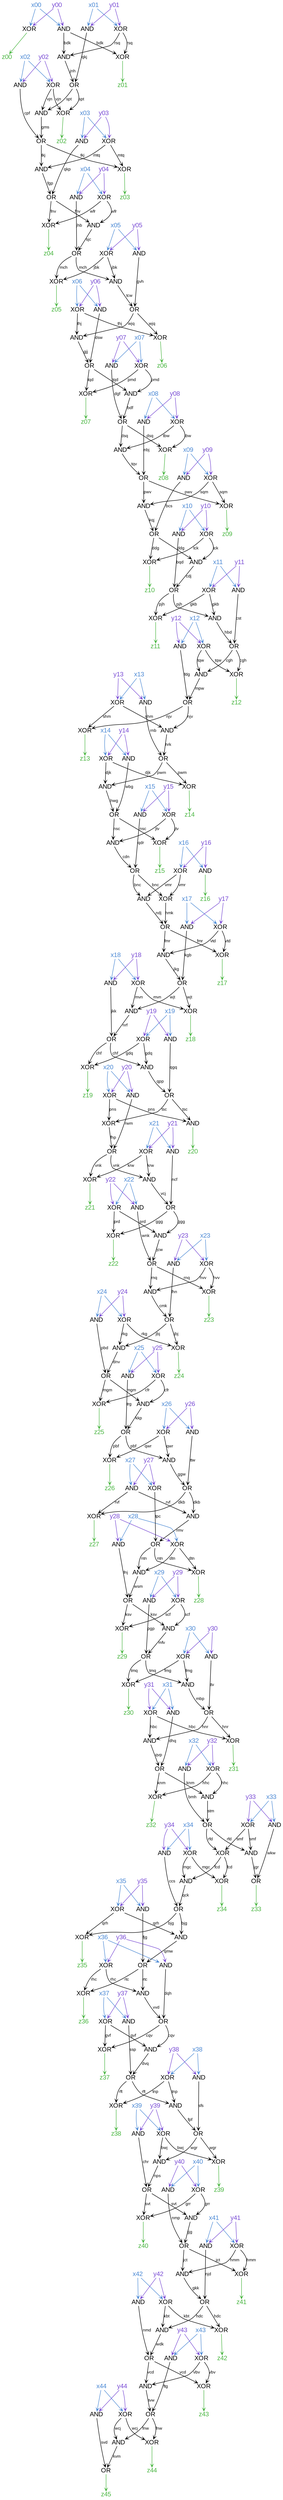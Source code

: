 digraph {
  edge [fontname=Arial fontsize=9 arrowhead=vee arrowsize=0.6]
  node [fontname=Arial shape=plain]
  222 [label=x00 fontcolor="#4A88D4" color="#4A88D4"]
  223 [label=x01 fontcolor="#4A88D4" color="#4A88D4"]
  224 [label=x02 fontcolor="#4A88D4" color="#4A88D4"]
  225 [label=x03 fontcolor="#4A88D4" color="#4A88D4"]
  226 [label=x04 fontcolor="#4A88D4" color="#4A88D4"]
  227 [label=x05 fontcolor="#4A88D4" color="#4A88D4"]
  228 [label=x06 fontcolor="#4A88D4" color="#4A88D4"]
  229 [label=x07 fontcolor="#4A88D4" color="#4A88D4"]
  230 [label=x08 fontcolor="#4A88D4" color="#4A88D4"]
  231 [label=x09 fontcolor="#4A88D4" color="#4A88D4"]
  232 [label=x10 fontcolor="#4A88D4" color="#4A88D4"]
  233 [label=x11 fontcolor="#4A88D4" color="#4A88D4"]
  234 [label=x12 fontcolor="#4A88D4" color="#4A88D4"]
  235 [label=x13 fontcolor="#4A88D4" color="#4A88D4"]
  236 [label=x14 fontcolor="#4A88D4" color="#4A88D4"]
  237 [label=x15 fontcolor="#4A88D4" color="#4A88D4"]
  238 [label=x16 fontcolor="#4A88D4" color="#4A88D4"]
  239 [label=x17 fontcolor="#4A88D4" color="#4A88D4"]
  240 [label=x18 fontcolor="#4A88D4" color="#4A88D4"]
  241 [label=x19 fontcolor="#4A88D4" color="#4A88D4"]
  242 [label=x20 fontcolor="#4A88D4" color="#4A88D4"]
  243 [label=x21 fontcolor="#4A88D4" color="#4A88D4"]
  244 [label=x22 fontcolor="#4A88D4" color="#4A88D4"]
  245 [label=x23 fontcolor="#4A88D4" color="#4A88D4"]
  246 [label=x24 fontcolor="#4A88D4" color="#4A88D4"]
  247 [label=x25 fontcolor="#4A88D4" color="#4A88D4"]
  248 [label=x26 fontcolor="#4A88D4" color="#4A88D4"]
  249 [label=x27 fontcolor="#4A88D4" color="#4A88D4"]
  250 [label=x28 fontcolor="#4A88D4" color="#4A88D4"]
  251 [label=x29 fontcolor="#4A88D4" color="#4A88D4"]
  252 [label=x30 fontcolor="#4A88D4" color="#4A88D4"]
  253 [label=x31 fontcolor="#4A88D4" color="#4A88D4"]
  254 [label=x32 fontcolor="#4A88D4" color="#4A88D4"]
  255 [label=x33 fontcolor="#4A88D4" color="#4A88D4"]
  256 [label=x34 fontcolor="#4A88D4" color="#4A88D4"]
  257 [label=x35 fontcolor="#4A88D4" color="#4A88D4"]
  258 [label=x36 fontcolor="#4A88D4" color="#4A88D4"]
  259 [label=x37 fontcolor="#4A88D4" color="#4A88D4"]
  260 [label=x38 fontcolor="#4A88D4" color="#4A88D4"]
  261 [label=x39 fontcolor="#4A88D4" color="#4A88D4"]
  262 [label=x40 fontcolor="#4A88D4" color="#4A88D4"]
  263 [label=x41 fontcolor="#4A88D4" color="#4A88D4"]
  264 [label=x42 fontcolor="#4A88D4" color="#4A88D4"]
  265 [label=x43 fontcolor="#4A88D4" color="#4A88D4"]
  266 [label=x44 fontcolor="#4A88D4" color="#4A88D4"]
  267 [label=y00 fontcolor="#784AD4" color="#784AD4"]
  268 [label=y01 fontcolor="#784AD4" color="#784AD4"]
  269 [label=y02 fontcolor="#784AD4" color="#784AD4"]
  270 [label=y03 fontcolor="#784AD4" color="#784AD4"]
  271 [label=y04 fontcolor="#784AD4" color="#784AD4"]
  272 [label=y05 fontcolor="#784AD4" color="#784AD4"]
  273 [label=y06 fontcolor="#784AD4" color="#784AD4"]
  274 [label=y07 fontcolor="#784AD4" color="#784AD4"]
  275 [label=y08 fontcolor="#784AD4" color="#784AD4"]
  276 [label=y09 fontcolor="#784AD4" color="#784AD4"]
  277 [label=y10 fontcolor="#784AD4" color="#784AD4"]
  278 [label=y11 fontcolor="#784AD4" color="#784AD4"]
  279 [label=y12 fontcolor="#784AD4" color="#784AD4"]
  280 [label=y13 fontcolor="#784AD4" color="#784AD4"]
  281 [label=y14 fontcolor="#784AD4" color="#784AD4"]
  282 [label=y15 fontcolor="#784AD4" color="#784AD4"]
  283 [label=y16 fontcolor="#784AD4" color="#784AD4"]
  284 [label=y17 fontcolor="#784AD4" color="#784AD4"]
  285 [label=y18 fontcolor="#784AD4" color="#784AD4"]
  286 [label=y19 fontcolor="#784AD4" color="#784AD4"]
  287 [label=y20 fontcolor="#784AD4" color="#784AD4"]
  288 [label=y21 fontcolor="#784AD4" color="#784AD4"]
  289 [label=y22 fontcolor="#784AD4" color="#784AD4"]
  290 [label=y23 fontcolor="#784AD4" color="#784AD4"]
  291 [label=y24 fontcolor="#784AD4" color="#784AD4"]
  292 [label=y25 fontcolor="#784AD4" color="#784AD4"]
  293 [label=y26 fontcolor="#784AD4" color="#784AD4"]
  294 [label=y27 fontcolor="#784AD4" color="#784AD4"]
  295 [label=y28 fontcolor="#784AD4" color="#784AD4"]
  296 [label=y29 fontcolor="#784AD4" color="#784AD4"]
  297 [label=y30 fontcolor="#784AD4" color="#784AD4"]
  298 [label=y31 fontcolor="#784AD4" color="#784AD4"]
  299 [label=y32 fontcolor="#784AD4" color="#784AD4"]
  300 [label=y33 fontcolor="#784AD4" color="#784AD4"]
  301 [label=y34 fontcolor="#784AD4" color="#784AD4"]
  302 [label=y35 fontcolor="#784AD4" color="#784AD4"]
  303 [label=y36 fontcolor="#784AD4" color="#784AD4"]
  304 [label=y37 fontcolor="#784AD4" color="#784AD4"]
  305 [label=y38 fontcolor="#784AD4" color="#784AD4"]
  306 [label=y39 fontcolor="#784AD4" color="#784AD4"]
  307 [label=y40 fontcolor="#784AD4" color="#784AD4"]
  308 [label=y41 fontcolor="#784AD4" color="#784AD4"]
  309 [label=y42 fontcolor="#784AD4" color="#784AD4"]
  310 [label=y43 fontcolor="#784AD4" color="#784AD4"]
  311 [label=y44 fontcolor="#784AD4" color="#784AD4"]
  z31 [label=z31 fontcolor="#48B540" color="#48B540"]
  z43 [label=z43 fontcolor="#48B540" color="#48B540"]
  z22 [label=z22 fontcolor="#48B540" color="#48B540"]
  z29 [label=z29 fontcolor="#48B540" color="#48B540"]
  z07 [label=z07 fontcolor="#48B540" color="#48B540"]
  z27 [label=z27 fontcolor="#48B540" color="#48B540"]
  z17 [label=z17 fontcolor="#48B540" color="#48B540"]
  z26 [label=z26 fontcolor="#48B540" color="#48B540"]
  z03 [label=z03 fontcolor="#48B540" color="#48B540"]
  z05 [label=z05 fontcolor="#48B540" color="#48B540"]
  z12 [label=z12 fontcolor="#48B540" color="#48B540"]
  z16 [label=z16 fontcolor="#48B540" color="#48B540"]
  z08 [label=z08 fontcolor="#48B540" color="#48B540"]
  z13 [label=z13 fontcolor="#48B540" color="#48B540"]
  z37 [label=z37 fontcolor="#48B540" color="#48B540"]
  z19 [label=z19 fontcolor="#48B540" color="#48B540"]
  z21 [label=z21 fontcolor="#48B540" color="#48B540"]
  z39 [label=z39 fontcolor="#48B540" color="#48B540"]
  z35 [label=z35 fontcolor="#48B540" color="#48B540"]
  z38 [label=z38 fontcolor="#48B540" color="#48B540"]
  z04 [label=z04 fontcolor="#48B540" color="#48B540"]
  z25 [label=z25 fontcolor="#48B540" color="#48B540"]
  z45 [label=z45 fontcolor="#48B540" color="#48B540"]
  z10 [label=z10 fontcolor="#48B540" color="#48B540"]
  z06 [label=z06 fontcolor="#48B540" color="#48B540"]
  z15 [label=z15 fontcolor="#48B540" color="#48B540"]
  z40 [label=z40 fontcolor="#48B540" color="#48B540"]
  z18 [label=z18 fontcolor="#48B540" color="#48B540"]
  z28 [label=z28 fontcolor="#48B540" color="#48B540"]
  z00 [label=z00 fontcolor="#48B540" color="#48B540"]
  z33 [label=z33 fontcolor="#48B540" color="#48B540"]
  z09 [label=z09 fontcolor="#48B540" color="#48B540"]
  z44 [label=z44 fontcolor="#48B540" color="#48B540"]
  z30 [label=z30 fontcolor="#48B540" color="#48B540"]
  z34 [label=z34 fontcolor="#48B540" color="#48B540"]
  z32 [label=z32 fontcolor="#48B540" color="#48B540"]
  z20 [label=z20 fontcolor="#48B540" color="#48B540"]
  z14 [label=z14 fontcolor="#48B540" color="#48B540"]
  z11 [label=z11 fontcolor="#48B540" color="#48B540"]
  z01 [label=z01 fontcolor="#48B540" color="#48B540"]
  z24 [label=z24 fontcolor="#48B540" color="#48B540"]
  z41 [label=z41 fontcolor="#48B540" color="#48B540"]
  z02 [label=z02 fontcolor="#48B540" color="#48B540"]
  z36 [label=z36 fontcolor="#48B540" color="#48B540"]
  z23 [label=z23 fontcolor="#48B540" color="#48B540"]
  z42 [label=z42 fontcolor="#48B540" color="#48B540"]
  0 [label="OR"]
  1 [label="XOR"]
  2 [label="XOR"]
  3 [label="AND"]
  4 [label="AND"]
  5 [label="AND"]
  6 [label="AND"]
  7 [label="XOR"]
  8 [label="XOR"]
  9 [label="OR"]
  10 [label="AND"]
  11 [label="AND"]
  12 [label="XOR"]
  13 [label="XOR"]
  14 [label="AND"]
  15 [label="XOR"]
  16 [label="AND"]
  17 [label="AND"]
  18 [label="OR"]
  19 [label="AND"]
  20 [label="AND"]
  21 [label="XOR"]
  22 [label="AND"]
  23 [label="OR"]
  24 [label="XOR"]
  25 [label="XOR"]
  26 [label="XOR"]
  27 [label="XOR"]
  28 [label="OR"]
  29 [label="XOR"]
  30 [label="AND"]
  31 [label="XOR"]
  32 [label="OR"]
  33 [label="XOR"]
  34 [label="AND"]
  35 [label="OR"]
  36 [label="AND"]
  37 [label="XOR"]
  38 [label="OR"]
  39 [label="OR"]
  40 [label="XOR"]
  41 [label="XOR"]
  42 [label="AND"]
  43 [label="AND"]
  44 [label="XOR"]
  45 [label="AND"]
  46 [label="XOR"]
  47 [label="OR"]
  48 [label="AND"]
  49 [label="XOR"]
  50 [label="XOR"]
  51 [label="AND"]
  52 [label="AND"]
  53 [label="AND"]
  54 [label="XOR"]
  55 [label="AND"]
  56 [label="OR"]
  57 [label="OR"]
  58 [label="XOR"]
  59 [label="AND"]
  60 [label="AND"]
  61 [label="AND"]
  62 [label="XOR"]
  63 [label="XOR"]
  64 [label="XOR"]
  65 [label="XOR"]
  66 [label="OR"]
  67 [label="XOR"]
  68 [label="AND"]
  69 [label="AND"]
  70 [label="AND"]
  71 [label="XOR"]
  72 [label="OR"]
  73 [label="AND"]
  74 [label="XOR"]
  75 [label="AND"]
  76 [label="XOR"]
  77 [label="XOR"]
  78 [label="OR"]
  79 [label="XOR"]
  80 [label="AND"]
  81 [label="OR"]
  82 [label="XOR"]
  83 [label="XOR"]
  84 [label="OR"]
  85 [label="OR"]
  86 [label="XOR"]
  87 [label="XOR"]
  88 [label="XOR"]
  89 [label="XOR"]
  90 [label="OR"]
  91 [label="XOR"]
  92 [label="AND"]
  93 [label="XOR"]
  94 [label="AND"]
  95 [label="AND"]
  96 [label="XOR"]
  97 [label="OR"]
  98 [label="XOR"]
  99 [label="XOR"]
  100 [label="XOR"]
  101 [label="AND"]
  102 [label="OR"]
  103 [label="OR"]
  104 [label="XOR"]
  105 [label="AND"]
  106 [label="OR"]
  107 [label="XOR"]
  108 [label="AND"]
  109 [label="AND"]
  110 [label="OR"]
  111 [label="AND"]
  112 [label="AND"]
  113 [label="AND"]
  114 [label="XOR"]
  115 [label="AND"]
  116 [label="AND"]
  117 [label="AND"]
  118 [label="AND"]
  119 [label="AND"]
  120 [label="XOR"]
  121 [label="AND"]
  122 [label="AND"]
  123 [label="XOR"]
  124 [label="AND"]
  125 [label="AND"]
  126 [label="OR"]
  127 [label="OR"]
  128 [label="OR"]
  129 [label="OR"]
  130 [label="XOR"]
  131 [label="AND"]
  132 [label="AND"]
  133 [label="AND"]
  134 [label="XOR"]
  135 [label="OR"]
  136 [label="AND"]
  137 [label="AND"]
  138 [label="OR"]
  139 [label="XOR"]
  140 [label="XOR"]
  141 [label="AND"]
  142 [label="AND"]
  143 [label="AND"]
  144 [label="OR"]
  145 [label="XOR"]
  146 [label="XOR"]
  147 [label="OR"]
  148 [label="AND"]
  149 [label="OR"]
  150 [label="XOR"]
  151 [label="AND"]
  152 [label="AND"]
  153 [label="AND"]
  154 [label="AND"]
  155 [label="XOR"]
  156 [label="XOR"]
  157 [label="AND"]
  158 [label="XOR"]
  159 [label="OR"]
  160 [label="AND"]
  161 [label="OR"]
  162 [label="AND"]
  163 [label="XOR"]
  164 [label="AND"]
  165 [label="XOR"]
  166 [label="XOR"]
  167 [label="XOR"]
  168 [label="AND"]
  169 [label="XOR"]
  170 [label="XOR"]
  171 [label="AND"]
  172 [label="XOR"]
  173 [label="XOR"]
  174 [label="OR"]
  175 [label="XOR"]
  176 [label="AND"]
  177 [label="AND"]
  178 [label="AND"]
  179 [label="XOR"]
  180 [label="AND"]
  181 [label="XOR"]
  182 [label="AND"]
  183 [label="OR"]
  184 [label="AND"]
  185 [label="AND"]
  186 [label="AND"]
  187 [label="XOR"]
  188 [label="XOR"]
  189 [label="XOR"]
  190 [label="AND"]
  191 [label="AND"]
  192 [label="XOR"]
  193 [label="OR"]
  194 [label="AND"]
  195 [label="AND"]
  196 [label="AND"]
  197 [label="OR"]
  198 [label="OR"]
  199 [label="OR"]
  200 [label="XOR"]
  201 [label="AND"]
  202 [label="XOR"]
  203 [label="AND"]
  204 [label="XOR"]
  205 [label="XOR"]
  206 [label="OR"]
  207 [label="XOR"]
  208 [label="XOR"]
  209 [label="AND"]
  210 [label="XOR"]
  211 [label="AND"]
  212 [label="XOR"]
  213 [label="AND"]
  214 [label="OR"]
  215 [label="XOR"]
  216 [label="OR"]
  217 [label="AND"]
  218 [label="XOR"]
  219 [label="XOR"]
  220 [label="XOR"]
  221 [label="XOR"]
  177 -> 0 [label=hrk]
  211 -> 0 [label=rnb]
  227 -> 1 [color="#4A88D4"]
  272 -> 1 [color="#784AD4"]
  220 -> 2 [label=hbc]
  39 -> 2 [label=hnr]
  2 -> z31 [color="#48B540"]
  107 -> 3 [label=fcd]
  91 -> 3 [label=mgc]
  245 -> 4 [color="#4A88D4"]
  290 -> 4 [color="#784AD4"]
  216 -> 5 [label=dkb]
  217 -> 5 [label=rvf]
  67 -> 6 [label=hhc]
  78 -> 6 [label=knm]
  138 -> 7 [label=vcd]
  169 -> 7 [label=vbv]
  7 -> z43 [color="#48B540"]
  173 -> 8 [label=prd]
  90 -> 8 [label=ggg]
  8 -> z22 [color="#48B540"]
  92 -> 9 [label=hbd]
  70 -> 9 [label=cst]
  243 -> 10 [color="#4A88D4"]
  288 -> 10 [color="#784AD4"]
  307 -> 11 [color="#784AD4"]
  262 -> 11 [color="#4A88D4"]
  146 -> 12 [label=scf]
  198 -> 12 [label=ksv]
  12 -> z29 [color="#48B540"]
  62 -> 13 [label=pmd]
  66 -> 13 [label=tqd]
  13 -> z07 [color="#48B540"]
  64 -> 14 [label=tnp]
  56 -> 14 [label=rft]
  278 -> 15 [color="#784AD4"]
  233 -> 15 [color="#4A88D4"]
  274 -> 16 [color="#784AD4"]
  229 -> 16 [color="#4A88D4"]
  282 -> 17 [color="#784AD4"]
  237 -> 17 [color="#4A88D4"]
  151 -> 18 [label=nbj]
  180 -> 18 [label=tqv]
  123 -> 19 [label=mtq]
  103 -> 19 [label=tkj]
  66 -> 20 [label=tqd]
  62 -> 20 [label=pmd]
  297 -> 21 [color="#784AD4"]
  252 -> 21 [color="#4A88D4"]
  256 -> 22 [color="#4A88D4"]
  301 -> 22 [color="#784AD4"]
  119 -> 23 [label=bmh]
  6 -> 23 [label=stm]
  217 -> 24 [label=rvf]
  216 -> 24 [label=dkb]
  24 -> z27 [color="#48B540"]
  311 -> 25 [color="#784AD4"]
  266 -> 25 [color="#4A88D4"]
  246 -> 26 [color="#4A88D4"]
  291 -> 26 [color="#784AD4"]
  47 -> 27 [label=fmr]
  172 -> 27 [label=vtd]
  27 -> z17 [color="#48B540"]
  184 -> 28 [label=chr]
  194 -> 28 [label=nps]
  257 -> 29 [color="#4A88D4"]
  302 -> 29 [color="#784AD4"]
  23 -> 30 [label=rfd]
  46 -> 30 [label=smf]
  163 -> 31 [label=qwr]
  199 -> 31 [label=pbf]
  31 -> z26 [color="#48B540"]
  53 -> 32 [label=cdn]
  17 -> 32 [label=qdr]
  259 -> 33 [color="#4A88D4"]
  304 -> 33 [color="#784AD4"]
  0 -> 34 [label=pwm]
  89 -> 34 [label=djk]
  111 -> 35 [label=nrf]
  68 -> 35 [label=jkk]
  128 -> 36 [label=rtc]
  158 -> 36 [label=rhc]
  279 -> 37 [color="#784AD4"]
  234 -> 37 [color="#4A88D4"]
  182 -> 38 [label=cmk]
  4 -> 38 [label=fhn]
  190 -> 39 [label=ttv]
  69 -> 39 [label=mbp]
  240 -> 40 [color="#4A88D4"]
  285 -> 40 [color="#784AD4"]
  123 -> 41 [label=mtq]
  103 -> 41 [label=tkj]
  41 -> z03 [color="#48B540"]
  187 -> 42 [label=krw]
  214 -> 42 [label=vnk]
  292 -> 43 [color="#784AD4"]
  247 -> 43 [color="#4A88D4"]
  135 -> 44 [label=tsc]
  114 -> 44 [label=pns]
  32 -> 45 [label=bnc]
  83 -> 45 [label=vmr]
  255 -> 46 [color="#4A88D4"]
  300 -> 46 [color="#784AD4"]
  215 -> 47 [label=hmk]
  45 -> 47 [label=ndj]
  308 -> 48 [color="#784AD4"]
  263 -> 48 [color="#4A88D4"]
  102 -> 49 [label=mch]
  1 -> 49 [label=jbk]
  49 -> z05 [color="#48B540"]
  9 -> 50 [label=cgh]
  37 -> 50 [label=tqw]
  50 -> z12 [color="#48B540"]
  283 -> 51 [color="#784AD4"]
  238 -> 51 [color="#4A88D4"]
  51 -> z16 [color="#48B540"]
  281 -> 52 [color="#784AD4"]
  236 -> 52 [color="#4A88D4"]
  192 -> 53 [label=jtv]
  85 -> 53 [label=nsc]
  290 -> 54 [color="#784AD4"]
  245 -> 54 [color="#4A88D4"]
  37 -> 55 [label=tqw]
  9 -> 55 [label=cgh]
  171 -> 56 [label=dvq]
  148 -> 56 [label=ssp]
  11 -> 57 [label=nmp]
  115 -> 57 [label=jjg]
  76 -> 58 [label=tbw]
  193 -> 58 [label=dsq]
  58 -> z08 [color="#48B540"]
  47 -> 59 [label=fmr]
  172 -> 59 [label=vtd]
  291 -> 60 [color="#784AD4"]
  246 -> 60 [color="#4A88D4"]
  228 -> 61 [color="#4A88D4"]
  273 -> 61 [color="#784AD4"]
  229 -> 62 [color="#4A88D4"]
  274 -> 62 [color="#784AD4"]
  167 -> 63 [label=shm]
  126 -> 63 [label=njv]
  63 -> z13 [color="#48B540"]
  260 -> 64 [color="#4A88D4"]
  305 -> 64 [color="#784AD4"]
  33 -> 65 [label=gvf]
  84 -> 65 [label=cqv]
  65 -> z37 [color="#48B540"]
  132 -> 66 [label=gjj]
  61 -> 66 [label=dsw]
  254 -> 67 [color="#4A88D4"]
  299 -> 67 [color="#784AD4"]
  285 -> 68 [color="#784AD4"]
  240 -> 68 [color="#4A88D4"]
  149 -> 69 [label=tmq]
  21 -> 69 [label=fmg]
  233 -> 70 [color="#4A88D4"]
  278 -> 70 [color="#784AD4"]
  218 -> 71 [label=gdq]
  35 -> 71 [label=chf]
  71 -> z19 [color="#48B540"]
  113 -> 72 [label=gkk]
  48 -> 72 [label=njd]
  144 -> 73 [label=ntn]
  175 -> 73 [label=dtn]
  187 -> 74 [label=krw]
  214 -> 74 [label=vnk]
  74 -> z21 [color="#48B540"]
  169 -> 75 [label=vbv]
  138 -> 75 [label=vcd]
  275 -> 76 [color="#784AD4"]
  230 -> 76 [color="#4A88D4"]
  226 -> 77 [color="#4A88D4"]
  271 -> 77 [color="#784AD4"]
  121 -> 78 [label=qvp]
  142 -> 78 [label=dhq]
  81 -> 79 [label=wgr]
  212 -> 79 [label=bwj]
  79 -> z39 [color="#48B540"]
  146 -> 80 [label=scf]
  198 -> 80 [label=ksv]
  137 -> 81 [label=sfs]
  14 -> 81 [label=fpf]
  29 -> 82 [label=qrh]
  129 -> 82 [label=bjg]
  82 -> z35 [color="#48B540"]
  283 -> 83 [color="#784AD4"]
  238 -> 83 [color="#4A88D4"]
  36 -> 84 [label=vvd]
  195 -> 84 [label=dqh]
  52 -> 85 [label=wbg]
  34 -> 85 [label=hwg]
  247 -> 86 [color="#4A88D4"]
  292 -> 86 [color="#784AD4"]
  56 -> 87 [label=rft]
  64 -> 87 [label=tnp]
  87 -> z38 [color="#48B540"]
  77 -> 88 [label=wfr]
  174 -> 88 [label=fnv]
  88 -> z04 [color="#48B540"]
  281 -> 89 [color="#784AD4"]
  236 -> 89 [color="#4A88D4"]
  10 -> 90 [label=ncf]
  42 -> 90 [label=vcj]
  256 -> 91 [color="#4A88D4"]
  301 -> 91 [color="#784AD4"]
  15 -> 92 [label=gkb]
  197 -> 92 [label=pjh]
  232 -> 93 [color="#4A88D4"]
  277 -> 93 [color="#784AD4"]
  239 -> 94 [color="#4A88D4"]
  284 -> 94 [color="#784AD4"]
  90 -> 95 [label=ggg]
  173 -> 95 [label=prd]
  206 -> 96 [label=mgm]
  86 -> 96 [label=cfr]
  96 -> z25 [color="#48B540"]
  105 -> 97 [label=kvm]
  164 -> 97 [label=svd]
  97 -> z45 [color="#48B540"]
  127 -> 98 [label=ddg]
  93 -> 98 [label=tck]
  98 -> z10 [color="#48B540"]
  294 -> 99 [color="#784AD4"]
  249 -> 99 [color="#4A88D4"]
  106 -> 100 [label=wjq]
  140 -> 100 [label=thj]
  100 -> z06 [color="#48B540"]
  269 -> 101 [color="#784AD4"]
  224 -> 101 [color="#4A88D4"]
  160 -> 102 [label=sjc]
  178 -> 102 [label=jhb]
  136 -> 103 [label=gms]
  101 -> 103 [label=cpf]
  192 -> 104 [label=jtv]
  85 -> 104 [label=nsc]
  104 -> z15 [color="#48B540"]
  147 -> 105 [label=fnw]
  25 -> 105 [label=wcj]
  213 -> 106 [label=tcw]
  209 -> 106 [label=gvh]
  46 -> 107 [label=smf]
  23 -> 107 [label=rfd]
  38 -> 108 [label=jbj]
  26 -> 108 [label=rkg]
  286 -> 109 [color="#784AD4"]
  241 -> 109 [color="#4A88D4"]
  201 -> 110 [label=jnh]
  131 -> 110 [label=qkj]
  40 -> 111 [label=mvn]
  159 -> 111 [label=wjt]
  289 -> 112 [color="#784AD4"]
  244 -> 112 [color="#4A88D4"]
  57 -> 113 [label=jct]
  139 -> 113 [label=hmm]
  242 -> 114 [color="#4A88D4"]
  287 -> 114 [color="#784AD4"]
  219 -> 115 [label=grr]
  28 -> 115 [label=svt]
  251 -> 116 [color="#4A88D4"]
  296 -> 116 [color="#784AD4"]
  93 -> 117 [label=tck]
  127 -> 117 [label=ddg]
  206 -> 118 [label=mgm]
  86 -> 118 [label=cfr]
  254 -> 119 [color="#4A88D4"]
  299 -> 119 [color="#784AD4"]
  28 -> 120 [label=svt]
  219 -> 120 [label=grr]
  120 -> z40 [color="#48B540"]
  220 -> 121 [label=hbc]
  39 -> 121 [label=hnr]
  129 -> 122 [label=bjg]
  29 -> 122 [label=qrh]
  270 -> 123 [color="#784AD4"]
  225 -> 123 [color="#4A88D4"]
  270 -> 124 [color="#784AD4"]
  225 -> 124 [color="#4A88D4"]
  293 -> 125 [color="#784AD4"]
  248 -> 125 [color="#4A88D4"]
  191 -> 126 [label=fdg]
  55 -> 126 [label=mpw]
  154 -> 127 [label=kqj]
  133 -> 127 [label=bcs]
  186 -> 128 [label=fjg]
  122 -> 128 [label=qmw]
  22 -> 129 [label=ccs]
  3 -> 129 [label=qck]
  268 -> 130 [color="#784AD4"]
  223 -> 130 [color="#4A88D4"]
  223 -> 131 [color="#4A88D4"]
  268 -> 131 [color="#784AD4"]
  106 -> 132 [label=wjq]
  140 -> 132 [label=thj]
  231 -> 133 [color="#4A88D4"]
  276 -> 133 [color="#784AD4"]
  40 -> 134 [label=mvn]
  159 -> 134 [label=wjt]
  134 -> z18 [color="#48B540"]
  109 -> 135 [label=qgq]
  141 -> 135 [label=qpp]
  110 -> 136 [label=spt]
  189 -> 136 [label=vjn]
  260 -> 137 [color="#4A88D4"]
  305 -> 137 [color="#784AD4"]
  143 -> 138 [label=nmd]
  168 -> 138 [label=wdk]
  308 -> 139 [color="#784AD4"]
  263 -> 139 [color="#4A88D4"]
  273 -> 140 [color="#784AD4"]
  228 -> 140 [color="#4A88D4"]
  35 -> 141 [label=chf]
  218 -> 141 [label=gdq]
  253 -> 142 [color="#4A88D4"]
  298 -> 142 [color="#784AD4"]
  309 -> 143 [color="#784AD4"]
  264 -> 143 [color="#4A88D4"]
  99 -> 144 [label=tpc]
  5 -> 144 [label=rmv]
  175 -> 145 [label=dtn]
  144 -> 145 [label=ntn]
  145 -> z28 [color="#48B540"]
  296 -> 146 [color="#784AD4"]
  251 -> 146 [color="#4A88D4"]
  203 -> 147 [label=ftg]
  75 -> 147 [label=tvw]
  304 -> 148 [color="#784AD4"]
  259 -> 148 [color="#4A88D4"]
  116 -> 149 [label=pgp]
  80 -> 149 [label=mfv]
  231 -> 150 [color="#4A88D4"]
  276 -> 150 [color="#784AD4"]
  230 -> 151 [color="#4A88D4"]
  275 -> 151 [color="#784AD4"]
  250 -> 152 [color="#4A88D4"]
  295 -> 152 [color="#784AD4"]
  199 -> 153 [label=pbf]
  163 -> 153 [label=qwr]
  18 -> 154 [label=pwv]
  150 -> 154 [label=sqm]
  267 -> 155 [color="#784AD4"]
  222 -> 155 [color="#4A88D4"]
  155 -> z00 [color="#48B540"]
  309 -> 156 [color="#784AD4"]
  264 -> 156 [color="#4A88D4"]
  222 -> 157 [color="#4A88D4"]
  267 -> 157 [color="#784AD4"]
  258 -> 158 [color="#4A88D4"]
  303 -> 158 [color="#784AD4"]
  59 -> 159 [label=jkg]
  94 -> 159 [label=kgb]
  77 -> 160 [label=wfr]
  174 -> 160 [label=fnv]
  176 -> 161 [label=wkw]
  30 -> 161 [label=jgr]
  161 -> z33 [color="#48B540"]
  242 -> 162 [color="#4A88D4"]
  287 -> 162 [color="#784AD4"]
  293 -> 163 [color="#784AD4"]
  248 -> 163 [color="#4A88D4"]
  311 -> 164 [color="#784AD4"]
  266 -> 164 [color="#4A88D4"]
  150 -> 165 [label=sqm]
  18 -> 165 [label=pwv]
  165 -> z09 [color="#48B540"]
  25 -> 166 [label=wcj]
  147 -> 166 [label=fnw]
  166 -> z44 [color="#48B540"]
  280 -> 167 [color="#784AD4"]
  235 -> 167 [color="#4A88D4"]
  72 -> 168 [label=hdc]
  156 -> 168 [label=kbt]
  310 -> 169 [color="#784AD4"]
  265 -> 169 [color="#4A88D4"]
  149 -> 170 [label=tmq]
  21 -> 170 [label=fmg]
  170 -> z30 [color="#48B540"]
  84 -> 171 [label=cqv]
  33 -> 171 [label=gvf]
  284 -> 172 [color="#784AD4"]
  239 -> 172 [color="#4A88D4"]
  244 -> 173 [color="#4A88D4"]
  289 -> 173 [color="#784AD4"]
  19 -> 174 [label=fgp]
  124 -> 174 [label=qkp]
  295 -> 175 [color="#784AD4"]
  250 -> 175 [color="#4A88D4"]
  255 -> 176 [color="#4A88D4"]
  300 -> 176 [color="#784AD4"]
  126 -> 177 [label=njv]
  167 -> 177 [label=shm]
  226 -> 178 [color="#4A88D4"]
  271 -> 178 [color="#784AD4"]
  107 -> 179 [label=fcd]
  91 -> 179 [label=mgc]
  179 -> z34 [color="#48B540"]
  193 -> 180 [label=dsq]
  76 -> 180 [label=tbw]
  67 -> 181 [label=hhc]
  78 -> 181 [label=knm]
  181 -> z32 [color="#48B540"]
  54 -> 182 [label=hvv]
  183 -> 182 [label=rnq]
  95 -> 183 [label=jcw]
  112 -> 183 [label=wnk]
  261 -> 184 [color="#4A88D4"]
  306 -> 184 [color="#784AD4"]
  114 -> 185 [label=pns]
  135 -> 185 [label=tsc]
  185 -> z20 [color="#48B540"]
  257 -> 186 [color="#4A88D4"]
  302 -> 186 [color="#784AD4"]
  243 -> 187 [color="#4A88D4"]
  288 -> 187 [color="#784AD4"]
  89 -> 188 [label=djk]
  0 -> 188 [label=pwm]
  188 -> z14 [color="#48B540"]
  269 -> 189 [color="#784AD4"]
  224 -> 189 [color="#4A88D4"]
  252 -> 190 [color="#4A88D4"]
  297 -> 190 [color="#784AD4"]
  279 -> 191 [color="#784AD4"]
  234 -> 191 [color="#4A88D4"]
  282 -> 192 [color="#784AD4"]
  237 -> 192 [color="#4A88D4"]
  20 -> 193 [label=bdf]
  16 -> 193 [label=dgf]
  81 -> 194 [label=wgr]
  212 -> 194 [label=bwj]
  303 -> 195 [color="#784AD4"]
  258 -> 195 [color="#4A88D4"]
  277 -> 196 [color="#784AD4"]
  232 -> 196 [color="#4A88D4"]
  117 -> 197 [label=cdj]
  196 -> 197 [label=bqd]
  152 -> 198 [label=fnj]
  73 -> 198 [label=wsm]
  43 -> 199 [label=trg]
  118 -> 199 [label=kkp]
  15 -> 200 [label=gkb]
  197 -> 200 [label=pjh]
  200 -> z11 [color="#48B540"]
  130 -> 201 [label=rsq]
  157 -> 201 [label=bdk]
  157 -> 202 [label=bdk]
  130 -> 202 [label=rsq]
  202 -> z01 [color="#48B540"]
  310 -> 203 [color="#784AD4"]
  265 -> 203 [color="#4A88D4"]
  38 -> 204 [label=jbj]
  26 -> 204 [label=rkg]
  204 -> z24 [color="#48B540"]
  57 -> 205 [label=jct]
  139 -> 205 [label=hmm]
  205 -> z41 [color="#48B540"]
  108 -> 206 [label=dnv]
  60 -> 206 [label=pbd]
  110 -> 207 [label=spt]
  189 -> 207 [label=vjn]
  207 -> z02 [color="#48B540"]
  128 -> 208 [label=rtc]
  158 -> 208 [label=rhc]
  208 -> z36 [color="#48B540"]
  272 -> 209 [color="#784AD4"]
  227 -> 209 [color="#4A88D4"]
  183 -> 210 [label=rnq]
  54 -> 210 [label=hvv]
  210 -> z23 [color="#48B540"]
  235 -> 211 [color="#4A88D4"]
  280 -> 211 [color="#784AD4"]
  306 -> 212 [color="#784AD4"]
  261 -> 212 [color="#4A88D4"]
  102 -> 213 [label=mch]
  1 -> 213 [label=jbk]
  44 -> 214 [label=fhp]
  162 -> 214 [label=rwm]
  83 -> 215 [label=vmr]
  32 -> 215 [label=bnc]
  125 -> 216 [label=ttw]
  153 -> 216 [label=ggw]
  249 -> 217 [color="#4A88D4"]
  294 -> 217 [color="#784AD4"]
  241 -> 218 [color="#4A88D4"]
  286 -> 218 [color="#784AD4"]
  262 -> 219 [color="#4A88D4"]
  307 -> 219 [color="#784AD4"]
  298 -> 220 [color="#784AD4"]
  253 -> 220 [color="#4A88D4"]
  72 -> 221 [label=hdc]
  156 -> 221 [label=kbt]
  221 -> z42 [color="#48B540"]
}
